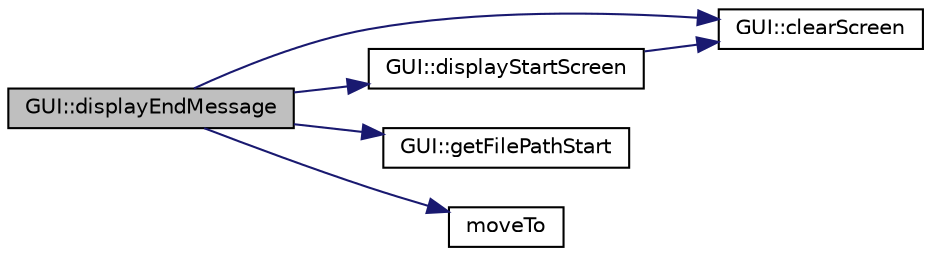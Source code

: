 digraph "GUI::displayEndMessage"
{
 // INTERACTIVE_SVG=YES
 // LATEX_PDF_SIZE
  edge [fontname="Helvetica",fontsize="10",labelfontname="Helvetica",labelfontsize="10"];
  node [fontname="Helvetica",fontsize="10",shape=record];
  rankdir="LR";
  Node1 [label="GUI::displayEndMessage",height=0.2,width=0.4,color="black", fillcolor="grey75", style="filled", fontcolor="black",tooltip="Displays the end message when the game is over."];
  Node1 -> Node2 [color="midnightblue",fontsize="10",style="solid",fontname="Helvetica"];
  Node2 [label="GUI::clearScreen",height=0.2,width=0.4,color="black", fillcolor="white", style="filled",URL="$class_g_u_i.html#acf2275f45170a133113df56f878ff554",tooltip="Clears the console screen."];
  Node1 -> Node3 [color="midnightblue",fontsize="10",style="solid",fontname="Helvetica"];
  Node3 [label="GUI::displayStartScreen",height=0.2,width=0.4,color="black", fillcolor="white", style="filled",URL="$class_g_u_i.html#a0dc53c5a6daa0f01b57c4d4731b4d933",tooltip="Displays the start screen of the game."];
  Node3 -> Node2 [color="midnightblue",fontsize="10",style="solid",fontname="Helvetica"];
  Node1 -> Node4 [color="midnightblue",fontsize="10",style="solid",fontname="Helvetica"];
  Node4 [label="GUI::getFilePathStart",height=0.2,width=0.4,color="black", fillcolor="white", style="filled",URL="$class_g_u_i.html#a1b505eb7d9252e68a4c5fa341673f1c2",tooltip=" "];
  Node1 -> Node5 [color="midnightblue",fontsize="10",style="solid",fontname="Helvetica"];
  Node5 [label="moveTo",height=0.2,width=0.4,color="black", fillcolor="white", style="filled",URL="$_g_u_i_8cpp.html#a0fcdefbd8531ccd32fad2d8d6caa7a76",tooltip=" "];
}
